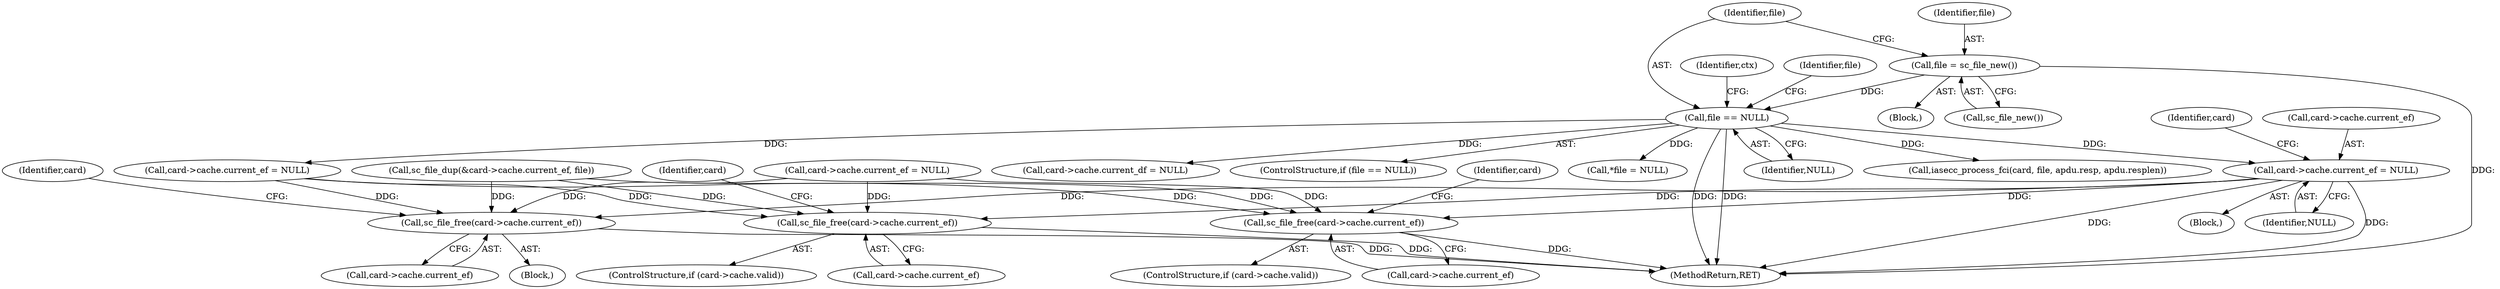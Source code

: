 digraph "0_OpenSC_03628449b75a93787eb2359412a3980365dda49b#diff-f8c0128e14031ed9307d47f10f601b54@pointer" {
"1001018" [label="(Call,card->cache.current_ef = NULL)"];
"1000942" [label="(Call,file == NULL)"];
"1000938" [label="(Call,file = sc_file_new())"];
"1001012" [label="(Call,sc_file_free(card->cache.current_ef))"];
"1001048" [label="(Call,sc_file_free(card->cache.current_ef))"];
"1001104" [label="(Call,sc_file_free(card->cache.current_ef))"];
"1001113" [label="(Identifier,card)"];
"1001049" [label="(Call,card->cache.current_ef)"];
"1001104" [label="(Call,sc_file_free(card->cache.current_ef))"];
"1001013" [label="(Call,card->cache.current_ef)"];
"1001061" [label="(Call,sc_file_dup(&card->cache.current_ef, file))"];
"1001029" [label="(Identifier,card)"];
"1001006" [label="(ControlStructure,if (card->cache.valid))"];
"1001057" [label="(Identifier,card)"];
"1000999" [label="(Call,card->cache.current_df = NULL)"];
"1001018" [label="(Call,card->cache.current_ef = NULL)"];
"1000938" [label="(Call,file = sc_file_new())"];
"1000946" [label="(Identifier,ctx)"];
"1001048" [label="(Call,sc_file_free(card->cache.current_ef))"];
"1001024" [label="(Identifier,NULL)"];
"1001105" [label="(Call,card->cache.current_ef)"];
"1000943" [label="(Identifier,file)"];
"1001110" [label="(Call,card->cache.current_ef = NULL)"];
"1001021" [label="(Identifier,card)"];
"1001042" [label="(ControlStructure,if (card->cache.valid))"];
"1001090" [label="(Block,)"];
"1000941" [label="(ControlStructure,if (file == NULL))"];
"1000939" [label="(Identifier,file)"];
"1000944" [label="(Identifier,NULL)"];
"1001012" [label="(Call,sc_file_free(card->cache.current_ef))"];
"1000512" [label="(Call,*file = NULL)"];
"1000940" [label="(Call,sc_file_new())"];
"1001130" [label="(MethodReturn,RET)"];
"1000950" [label="(Identifier,file)"];
"1001054" [label="(Call,card->cache.current_ef = NULL)"];
"1001019" [label="(Call,card->cache.current_ef)"];
"1000935" [label="(Block,)"];
"1000942" [label="(Call,file == NULL)"];
"1000986" [label="(Block,)"];
"1000955" [label="(Call,iasecc_process_fci(card, file, apdu.resp, apdu.resplen))"];
"1001018" -> "1000986"  [label="AST: "];
"1001018" -> "1001024"  [label="CFG: "];
"1001019" -> "1001018"  [label="AST: "];
"1001024" -> "1001018"  [label="AST: "];
"1001029" -> "1001018"  [label="CFG: "];
"1001018" -> "1001130"  [label="DDG: "];
"1001018" -> "1001130"  [label="DDG: "];
"1001018" -> "1001012"  [label="DDG: "];
"1000942" -> "1001018"  [label="DDG: "];
"1001018" -> "1001048"  [label="DDG: "];
"1001018" -> "1001104"  [label="DDG: "];
"1000942" -> "1000941"  [label="AST: "];
"1000942" -> "1000944"  [label="CFG: "];
"1000943" -> "1000942"  [label="AST: "];
"1000944" -> "1000942"  [label="AST: "];
"1000946" -> "1000942"  [label="CFG: "];
"1000950" -> "1000942"  [label="CFG: "];
"1000942" -> "1001130"  [label="DDG: "];
"1000942" -> "1001130"  [label="DDG: "];
"1000942" -> "1000512"  [label="DDG: "];
"1000938" -> "1000942"  [label="DDG: "];
"1000942" -> "1000955"  [label="DDG: "];
"1000942" -> "1000999"  [label="DDG: "];
"1000942" -> "1001054"  [label="DDG: "];
"1000938" -> "1000935"  [label="AST: "];
"1000938" -> "1000940"  [label="CFG: "];
"1000939" -> "1000938"  [label="AST: "];
"1000940" -> "1000938"  [label="AST: "];
"1000943" -> "1000938"  [label="CFG: "];
"1000938" -> "1001130"  [label="DDG: "];
"1001012" -> "1001006"  [label="AST: "];
"1001012" -> "1001013"  [label="CFG: "];
"1001013" -> "1001012"  [label="AST: "];
"1001021" -> "1001012"  [label="CFG: "];
"1001012" -> "1001130"  [label="DDG: "];
"1001061" -> "1001012"  [label="DDG: "];
"1001054" -> "1001012"  [label="DDG: "];
"1001110" -> "1001012"  [label="DDG: "];
"1001048" -> "1001042"  [label="AST: "];
"1001048" -> "1001049"  [label="CFG: "];
"1001049" -> "1001048"  [label="AST: "];
"1001057" -> "1001048"  [label="CFG: "];
"1001048" -> "1001130"  [label="DDG: "];
"1001061" -> "1001048"  [label="DDG: "];
"1001054" -> "1001048"  [label="DDG: "];
"1001110" -> "1001048"  [label="DDG: "];
"1001104" -> "1001090"  [label="AST: "];
"1001104" -> "1001105"  [label="CFG: "];
"1001105" -> "1001104"  [label="AST: "];
"1001113" -> "1001104"  [label="CFG: "];
"1001104" -> "1001130"  [label="DDG: "];
"1001061" -> "1001104"  [label="DDG: "];
"1001054" -> "1001104"  [label="DDG: "];
"1001110" -> "1001104"  [label="DDG: "];
}

